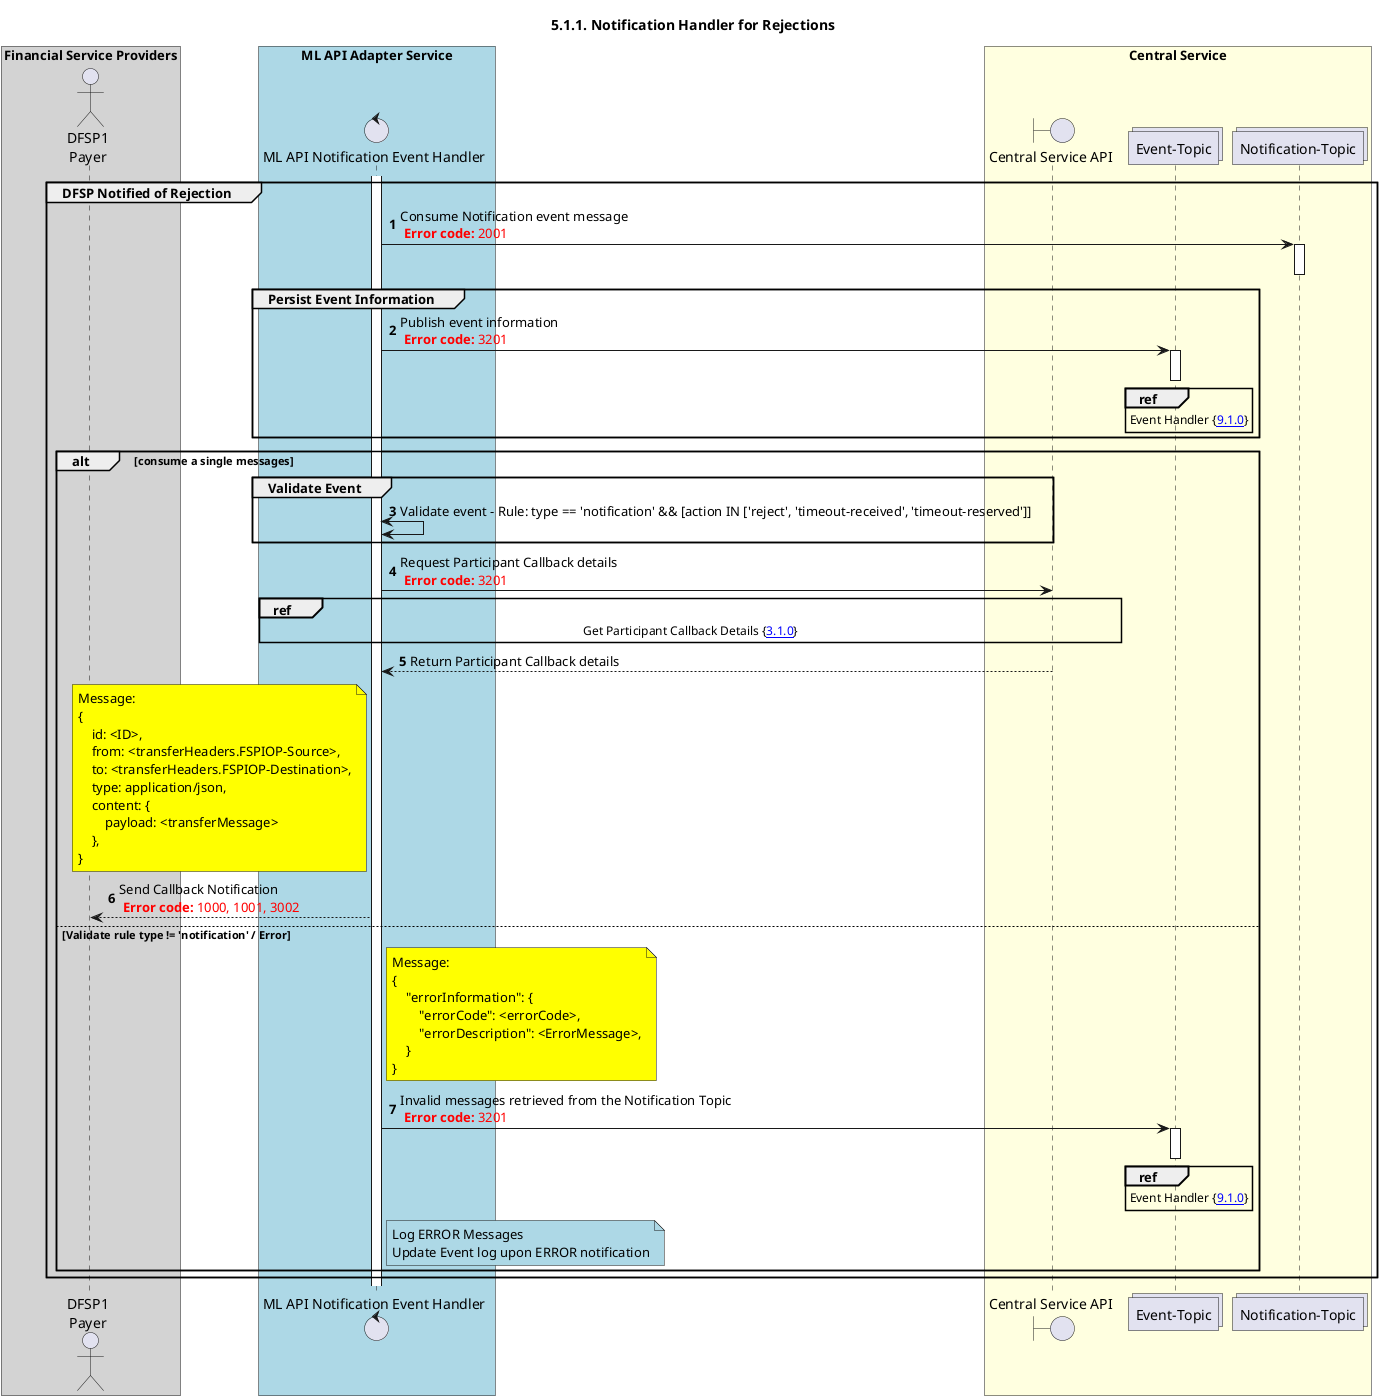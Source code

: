 /'*****
 License
 --------------
 Copyright © 2017 Bill & Melinda Gates Foundation
 The Mojaloop files are made available by the Bill & Melinda Gates Foundation under the Apache License, Version 2.0 (the "License") and you may not use these files except in compliance with the License. You may obtain a copy of the License at
 http://www.apache.org/licenses/LICENSE-2.0
 Unless required by applicable law or agreed to in writing, the Mojaloop files are distributed on an "AS IS" BASIS, WITHOUT WARRANTIES OR CONDITIONS OF ANY KIND, either express or implied. See the License for the specific language governing permissions and limitations under the License.
 Contributors
 --------------
 This is the official list of the Mojaloop project contributors for this file.
 Names of the original copyright holders (individuals or organizations)
 should be listed with a '*' in the first column. People who have
 contributed from an organization can be listed under the organization
 that actually holds the copyright for their contributions (see the
 Gates Foundation organization for an example). Those individuals should have
 their names indented and be marked with a '-'. Email address can be added
 optionally within square brackets <email>.
 * Gates Foundation
 - Name Surname <name.surname@gatesfoundation.com>

 * Georgi Georgiev <georgi.georgiev@modusbox.com>
 * Henk Kodde <henk.kodde@modusbox.com>
 --------------
 ******'/

@startuml
' declate title
title 5.1.1. Notification Handler for Rejections

autonumber

' Actor Keys:

' declare actors

actor "DFSP1\nPayer" as DFSP1
control "ML API Notification Event Handler" as NOTIFY_HANDLER
boundary "Central Service API" as CSAPI
collections "Event-Topic" as TOPIC_EVENT
collections "Notification-Topic" as TOPIC_NOTIFICATIONS

box "Financial Service Providers" #lightGray
	participant DFSP1
end box

box "ML API Adapter Service" #LightBlue
	participant NOTIFY_HANDLER
end box

box "Central Service" #LightYellow
    participant CSAPI
    participant TOPIC_EVENT
    participant TOPIC_NOTIFICATIONS
end box

' start flow

group DFSP Notified of Rejection
    activate NOTIFY_HANDLER
        NOTIFY_HANDLER -> TOPIC_NOTIFICATIONS: Consume Notification event message \n <color #FF0000><b>Error code:</b> 2001 </color>
        activate TOPIC_NOTIFICATIONS
        deactivate TOPIC_NOTIFICATIONS
            group Persist Event Information
                NOTIFY_HANDLER -> TOPIC_EVENT: Publish event information \n <color #FF0000><b>Error code:</b> 3201 </color>
                activate TOPIC_EVENT
	            ref over TOPIC_EVENT :  Event Handler {[[https://github.com/mojaloop/docs/blob/master/CentralServices/seq_diagrams/seq-event-9.1.0.svg 9.1.0]]}
                deactivate TOPIC_EVENT
            end

    alt consume a single messages
        group Validate Event
            NOTIFY_HANDLER <-> NOTIFY_HANDLER: Validate event - Rule: type == 'notification' && [action IN ['reject', 'timeout-received', 'timeout-reserved']]
        end
        NOTIFY_HANDLER -> CSAPI: Request Participant Callback details \n <color #FF0000><b>Error code:</b> 3201 </color>
        ref over NOTIFY_HANDLER, CSAPI: Get Participant Callback Details {[[https://github.com/mojaloop/docs/blob/master/CentralServices/seq_diagrams/participant/seq-callback-add-3.1.0.svg 3.1.0]]}
        NOTIFY_HANDLER <-- CSAPI: Return Participant Callback details
        note left of NOTIFY_HANDLER #yellow
            Message:
            {
                id: <ID>,
                from: <transferHeaders.FSPIOP-Source>,
                to: <transferHeaders.FSPIOP-Destination>,
                type: application/json,
                content: {
                    payload: <transferMessage>
                },
            }
        end note
        NOTIFY_HANDLER --> DFSP1: Send Callback Notification \n <color #FF0000><b>Error code:</b> 1000, 1001, 3002 </color>
    else Validate rule type != 'notification' / Error
        note right of NOTIFY_HANDLER #yellow
            Message:
            {
                "errorInformation": {
                    "errorCode": <errorCode>,
                    "errorDescription": <ErrorMessage>,
                }
            }
        end note
        NOTIFY_HANDLER -> TOPIC_EVENT: Invalid messages retrieved from the Notification Topic \n <color #FF0000><b>Error code:</b> 3201 </color>
        activate TOPIC_EVENT
        deactivate TOPIC_EVENT
        ref over TOPIC_EVENT: Event Handler {[[https://github.com/mojaloop/docs/blob/master/CentralServices/seq_diagrams/seq-event-9.1.0.svg 9.1.0]]}
        note right of NOTIFY_HANDLER #lightblue
            Log ERROR Messages
            Update Event log upon ERROR notification
        end note
'    deactivate TOPIC_NOTIFICATIONS
    end
end
@enduml